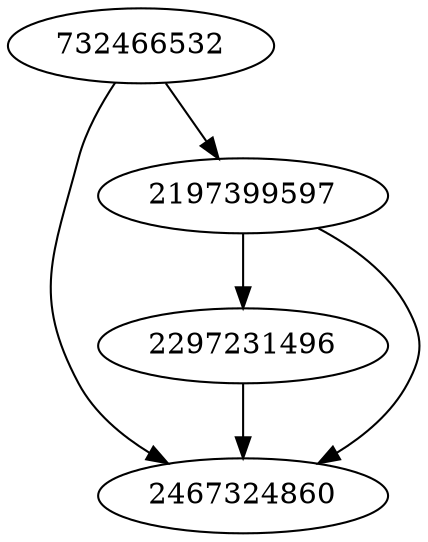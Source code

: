 strict digraph  {
2297231496;
2467324860;
2197399597;
732466532;
2297231496 -> 2467324860;
2197399597 -> 2467324860;
2197399597 -> 2297231496;
732466532 -> 2467324860;
732466532 -> 2197399597;
}
